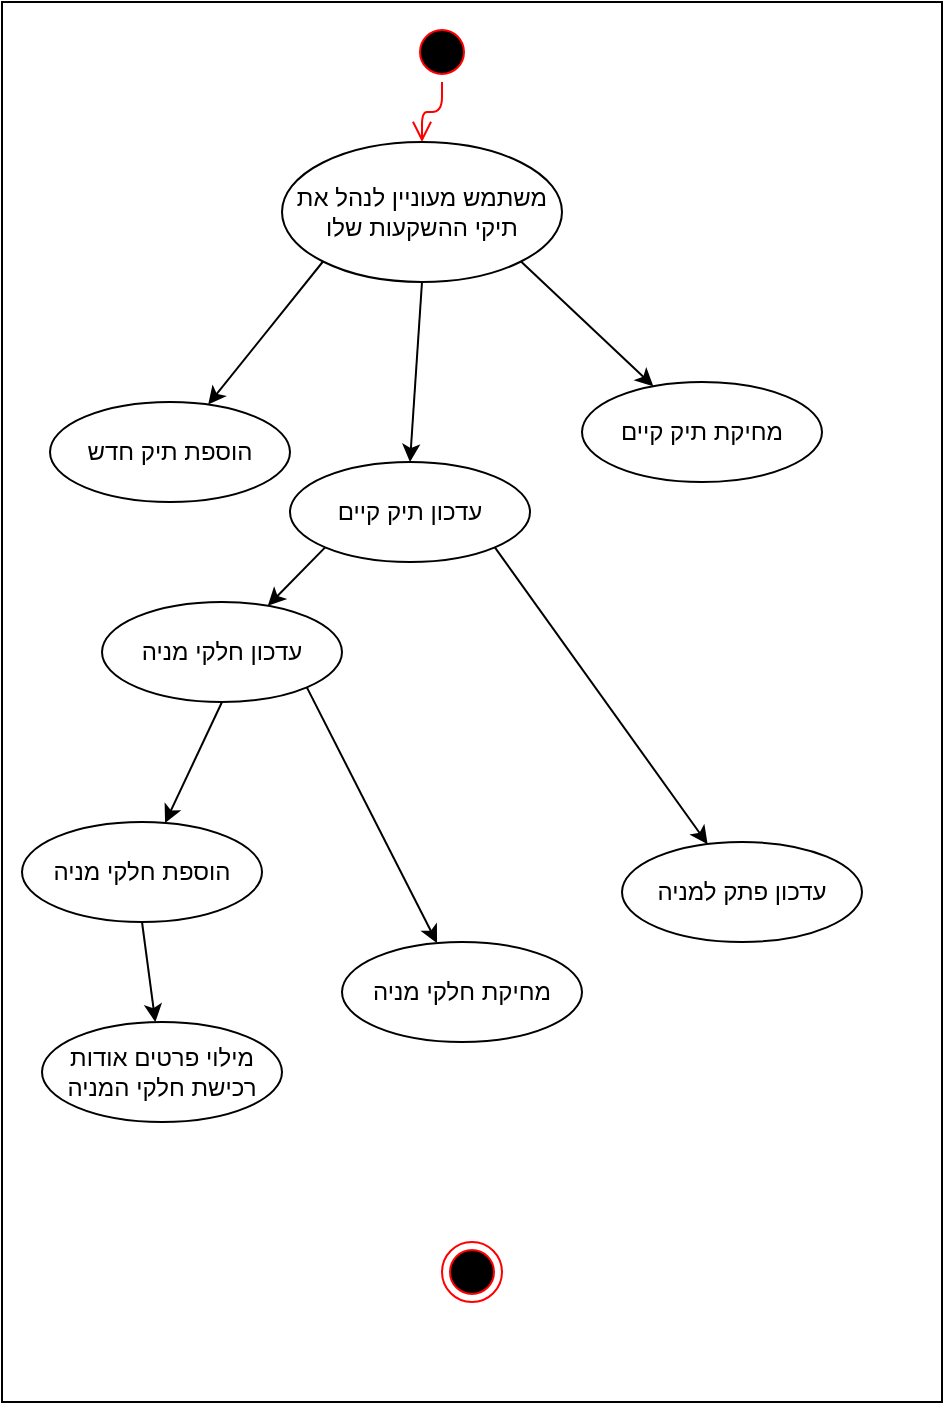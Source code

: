 <mxfile>
    <diagram id="s_RjMDTsoYss5QTo8wk9" name="Page-1">
        <mxGraphModel dx="856" dy="809" grid="1" gridSize="10" guides="1" tooltips="1" connect="1" arrows="1" fold="1" page="1" pageScale="1" pageWidth="827" pageHeight="1169" math="0" shadow="0">
            <root>
                <mxCell id="0"/>
                <mxCell id="1" parent="0"/>
                <mxCell id="2" value="" style="html=1;dashed=0;whitespace=wrap;" parent="1" vertex="1">
                    <mxGeometry x="150" y="80" width="470" height="700" as="geometry"/>
                </mxCell>
                <mxCell id="3" value="" style="ellipse;html=1;shape=startState;fillColor=#000000;strokeColor=#ff0000;" parent="1" vertex="1">
                    <mxGeometry x="355" y="90" width="30" height="30" as="geometry"/>
                </mxCell>
                <mxCell id="4" value="" style="edgeStyle=orthogonalEdgeStyle;html=1;verticalAlign=bottom;endArrow=open;endSize=8;strokeColor=#ff0000;entryX=0.5;entryY=0;entryDx=0;entryDy=0;" parent="1" source="3" target="8" edge="1">
                    <mxGeometry relative="1" as="geometry">
                        <mxPoint x="335" y="170" as="targetPoint"/>
                    </mxGeometry>
                </mxCell>
                <mxCell id="5" value="" style="ellipse;html=1;shape=endState;fillColor=#000000;strokeColor=#ff0000;" parent="1" vertex="1">
                    <mxGeometry x="370" y="700" width="30" height="30" as="geometry"/>
                </mxCell>
                <mxCell id="29" style="edgeStyle=none;html=1;exitX=1;exitY=1;exitDx=0;exitDy=0;" parent="1" source="8" target="21" edge="1">
                    <mxGeometry relative="1" as="geometry"/>
                </mxCell>
                <mxCell id="30" style="edgeStyle=none;html=1;exitX=0;exitY=1;exitDx=0;exitDy=0;" parent="1" source="8" target="20" edge="1">
                    <mxGeometry relative="1" as="geometry"/>
                </mxCell>
                <mxCell id="31" style="edgeStyle=none;html=1;exitX=0.5;exitY=1;exitDx=0;exitDy=0;entryX=0.5;entryY=0;entryDx=0;entryDy=0;" parent="1" source="8" target="22" edge="1">
                    <mxGeometry relative="1" as="geometry"/>
                </mxCell>
                <mxCell id="8" value="משתמש מעוניין לנהל את תיקי ההשקעות שלו" style="ellipse;whiteSpace=wrap;html=1;" parent="1" vertex="1">
                    <mxGeometry x="290" y="150" width="140" height="70" as="geometry"/>
                </mxCell>
                <mxCell id="20" value="הוספת תיק חדש" style="ellipse;whiteSpace=wrap;html=1;" parent="1" vertex="1">
                    <mxGeometry x="174" y="280" width="120" height="50" as="geometry"/>
                </mxCell>
                <mxCell id="21" value="מחיקת תיק קיים" style="ellipse;whiteSpace=wrap;html=1;" parent="1" vertex="1">
                    <mxGeometry x="440" y="270" width="120" height="50" as="geometry"/>
                </mxCell>
                <mxCell id="32" style="edgeStyle=none;html=1;exitX=0;exitY=1;exitDx=0;exitDy=0;" parent="1" source="22" target="24" edge="1">
                    <mxGeometry relative="1" as="geometry"/>
                </mxCell>
                <mxCell id="33" style="edgeStyle=none;html=1;exitX=1;exitY=1;exitDx=0;exitDy=0;" parent="1" source="22" target="26" edge="1">
                    <mxGeometry relative="1" as="geometry"/>
                </mxCell>
                <mxCell id="22" value="עדכון תיק קיים" style="ellipse;whiteSpace=wrap;html=1;" parent="1" vertex="1">
                    <mxGeometry x="294" y="310" width="120" height="50" as="geometry"/>
                </mxCell>
                <mxCell id="23" value="מחיקת חלקי מניה" style="ellipse;whiteSpace=wrap;html=1;" parent="1" vertex="1">
                    <mxGeometry x="320" y="550" width="120" height="50" as="geometry"/>
                </mxCell>
                <mxCell id="34" style="edgeStyle=none;html=1;exitX=1;exitY=1;exitDx=0;exitDy=0;" parent="1" source="24" target="23" edge="1">
                    <mxGeometry relative="1" as="geometry"/>
                </mxCell>
                <mxCell id="35" style="edgeStyle=none;html=1;exitX=0.5;exitY=1;exitDx=0;exitDy=0;" parent="1" source="24" target="25" edge="1">
                    <mxGeometry relative="1" as="geometry"/>
                </mxCell>
                <mxCell id="24" value="עדכון חלקי מניה" style="ellipse;whiteSpace=wrap;html=1;" parent="1" vertex="1">
                    <mxGeometry x="200" y="380" width="120" height="50" as="geometry"/>
                </mxCell>
                <mxCell id="36" style="edgeStyle=none;html=1;exitX=0.5;exitY=1;exitDx=0;exitDy=0;" parent="1" source="25" target="27" edge="1">
                    <mxGeometry relative="1" as="geometry"/>
                </mxCell>
                <mxCell id="25" value="הוספת חלקי מניה" style="ellipse;whiteSpace=wrap;html=1;" parent="1" vertex="1">
                    <mxGeometry x="160" y="490" width="120" height="50" as="geometry"/>
                </mxCell>
                <mxCell id="26" value="עדכון פתק למניה" style="ellipse;whiteSpace=wrap;html=1;" parent="1" vertex="1">
                    <mxGeometry x="460" y="500" width="120" height="50" as="geometry"/>
                </mxCell>
                <mxCell id="27" value="מילוי פרטים אודות רכישת חלקי המניה" style="ellipse;whiteSpace=wrap;html=1;" parent="1" vertex="1">
                    <mxGeometry x="170" y="590" width="120" height="50" as="geometry"/>
                </mxCell>
            </root>
        </mxGraphModel>
    </diagram>
</mxfile>